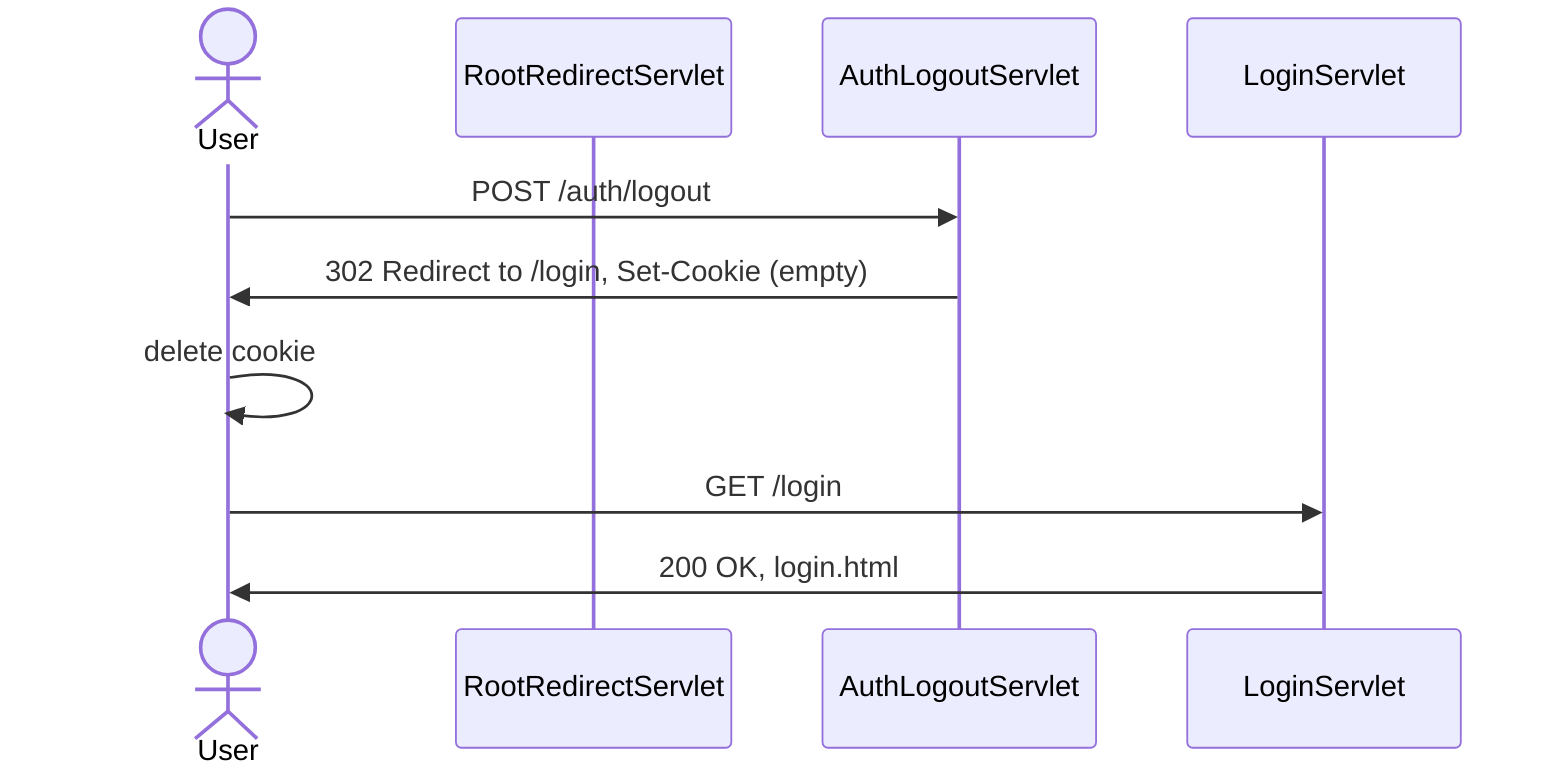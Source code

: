 sequenceDiagram
    actor User
    participant RootRedirectServlet
    participant AuthLogoutServlet
    participant LoginServlet
    User->>AuthLogoutServlet: POST /auth/logout
    AuthLogoutServlet->>User: 302 Redirect to /login, Set-Cookie (empty)
    User->>User: delete cookie
    User->>LoginServlet: GET /login
    LoginServlet->>User: 200 OK, login.html